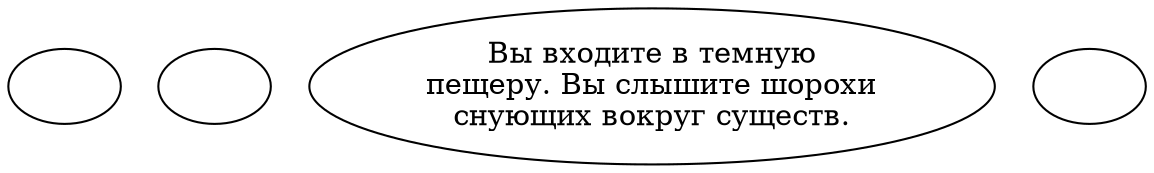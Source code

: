 digraph abundgr {
  "start" [style=filled       fillcolor="#FFFFFF"       color="#000000"]
  "start" [label=""]
  "map_exit_p_proc" [style=filled       fillcolor="#FFFFFF"       color="#000000"]
  "map_exit_p_proc" [label=""]
  "map_enter_p_proc" [style=filled       fillcolor="#FFFFFF"       color="#000000"]
  "map_enter_p_proc" [label="Вы входите в темную\nпещеру. Вы слышите шорохи\nснующих вокруг существ."]
  "map_update_p_proc" [style=filled       fillcolor="#FFFFFF"       color="#000000"]
  "map_update_p_proc" [label=""]
}